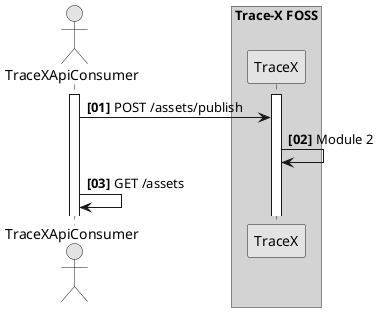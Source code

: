 @startuml
autonumber "<B>[00]"
skinparam monochrome true
skinparam shadowing false
skinparam defaultFontName "Architects daughter"
skinparam linetype ortho

actor TraceXApiConsumer
activate TraceXApiConsumer

box "Trace-X FOSS" #LightGrey
participant TraceX
activate TraceX

TraceXApiConsumer -> TraceX : POST /assets/publish
TraceX -> TraceX : Module 2
TraceXApiConsumer -> TraceXApiConsumer : GET /assets





@enduml
